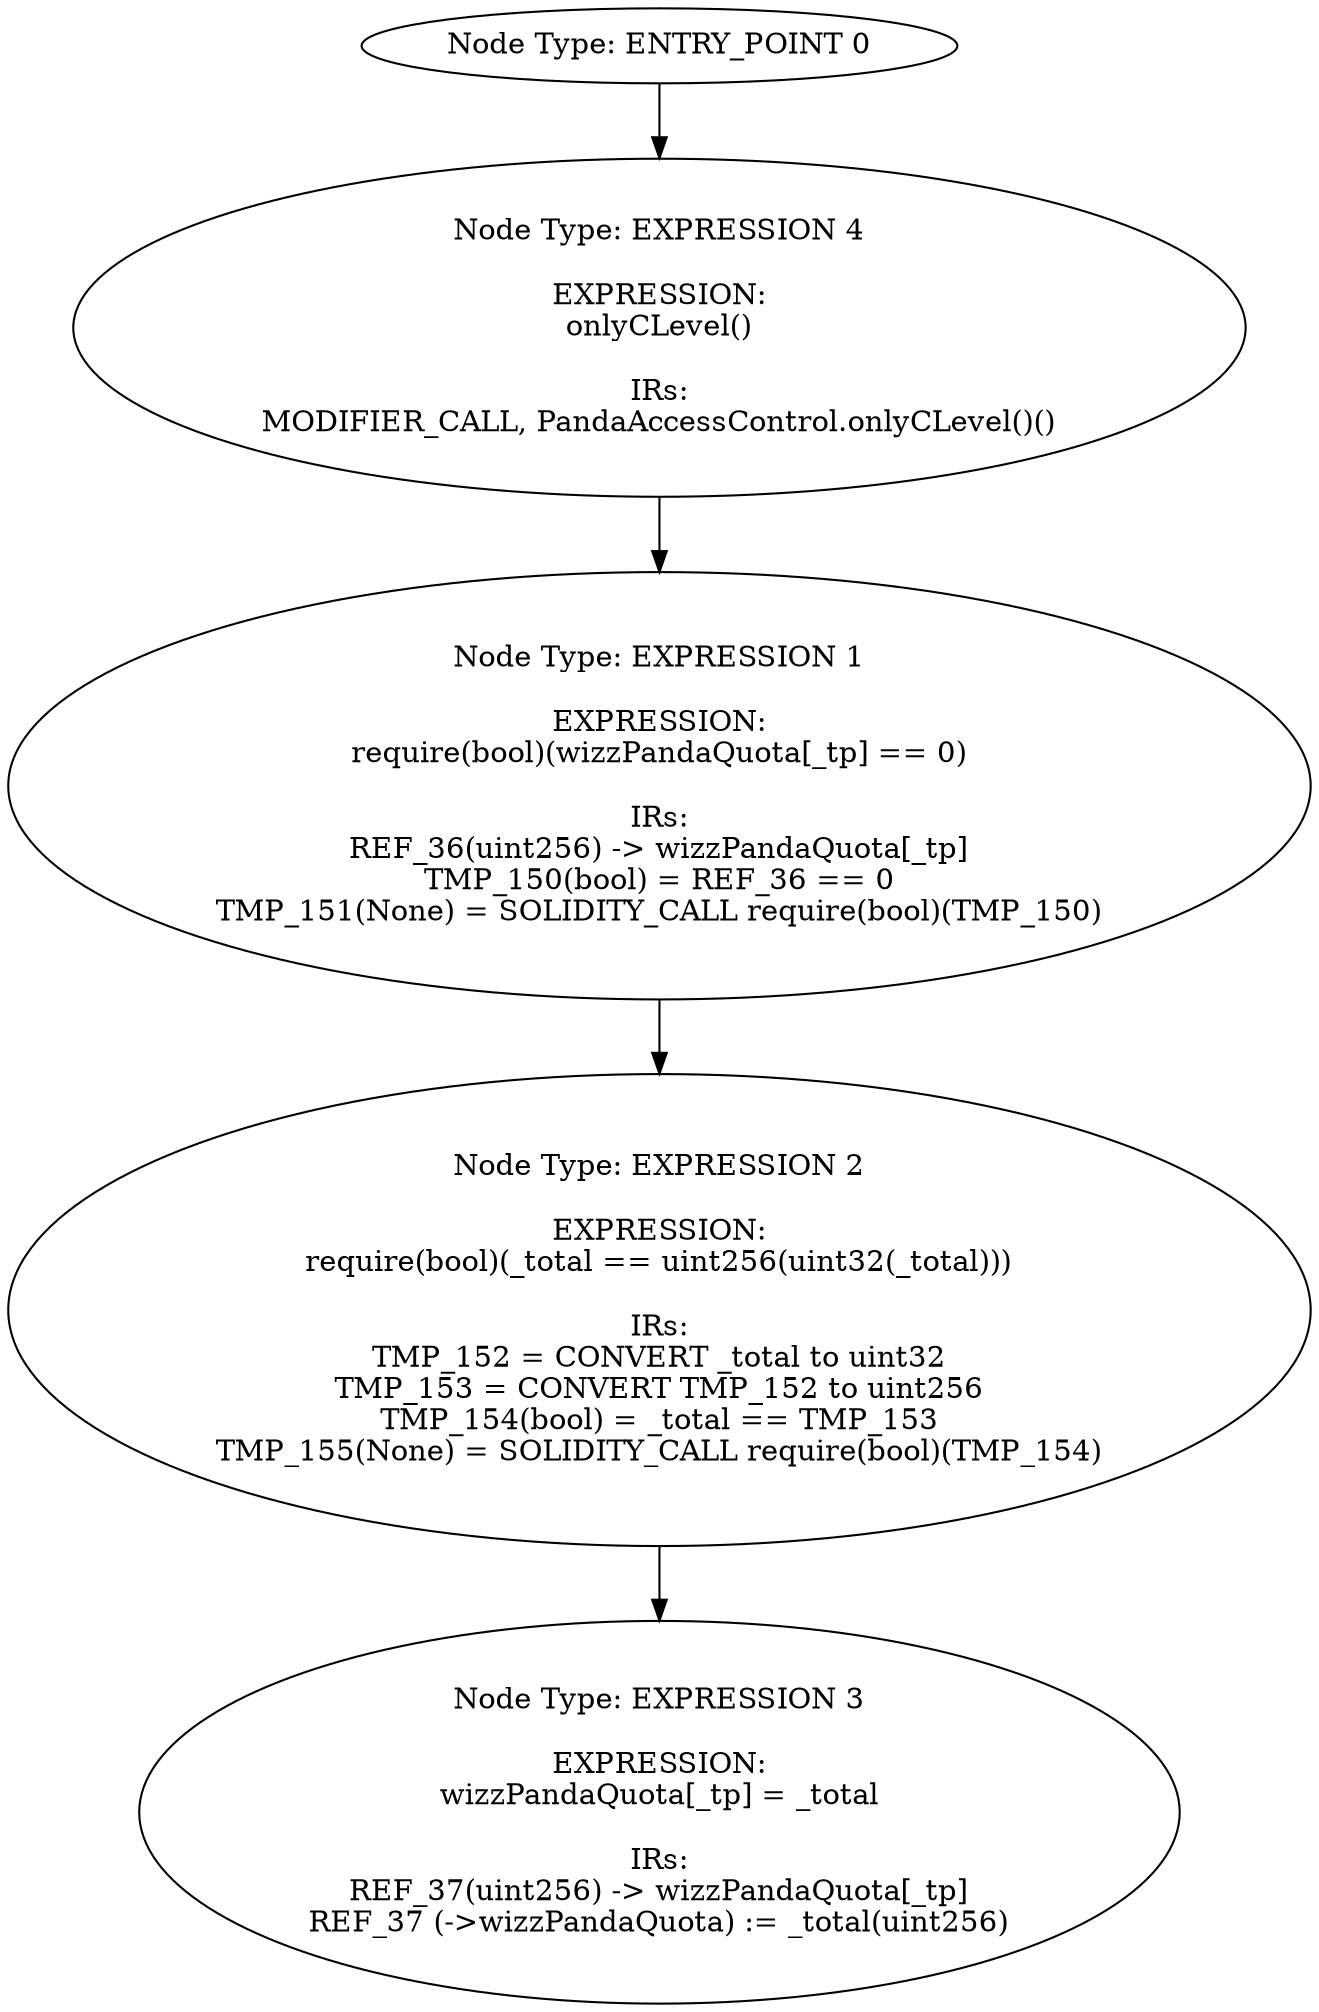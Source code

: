 digraph{
0[label="Node Type: ENTRY_POINT 0
"];
0->4;
1[label="Node Type: EXPRESSION 1

EXPRESSION:
require(bool)(wizzPandaQuota[_tp] == 0)

IRs:
REF_36(uint256) -> wizzPandaQuota[_tp]
TMP_150(bool) = REF_36 == 0
TMP_151(None) = SOLIDITY_CALL require(bool)(TMP_150)"];
1->2;
2[label="Node Type: EXPRESSION 2

EXPRESSION:
require(bool)(_total == uint256(uint32(_total)))

IRs:
TMP_152 = CONVERT _total to uint32
TMP_153 = CONVERT TMP_152 to uint256
TMP_154(bool) = _total == TMP_153
TMP_155(None) = SOLIDITY_CALL require(bool)(TMP_154)"];
2->3;
3[label="Node Type: EXPRESSION 3

EXPRESSION:
wizzPandaQuota[_tp] = _total

IRs:
REF_37(uint256) -> wizzPandaQuota[_tp]
REF_37 (->wizzPandaQuota) := _total(uint256)"];
4[label="Node Type: EXPRESSION 4

EXPRESSION:
onlyCLevel()

IRs:
MODIFIER_CALL, PandaAccessControl.onlyCLevel()()"];
4->1;
}
